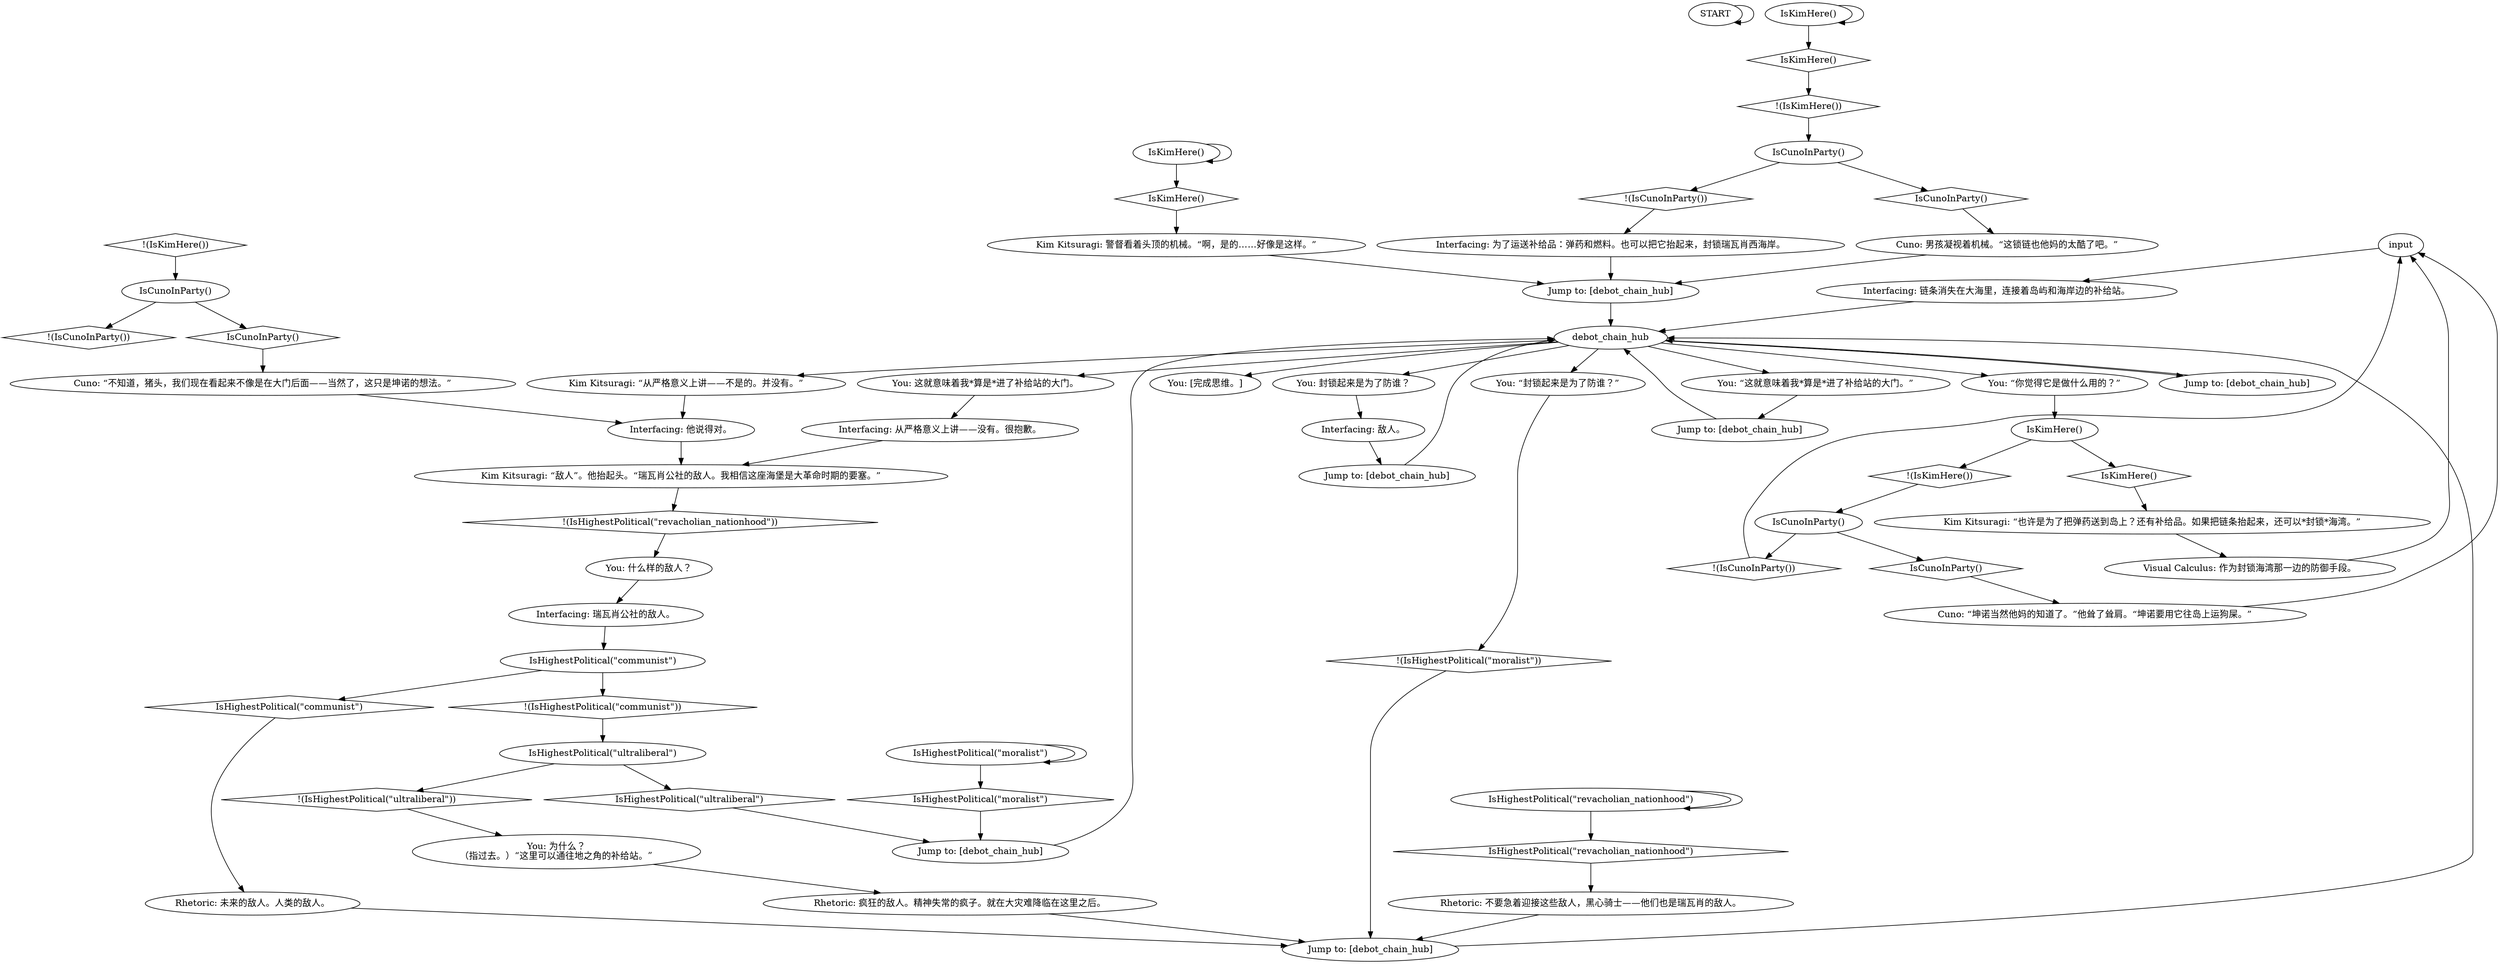 # SEAFORT ORB / chain afterthought
# (afterthought about chain)
# ==================================================
digraph G {
	  0 [label="START"];
	  1 [label="input"];
	  2 [label="Jump to: [debot_chain_hub]"];
	  3 [label="Rhetoric: 疯狂的敌人。精神失常的疯子。就在大灾难降临在这里之后。"];
	  4 [label="IsKimHere()"];
	  5 [label="IsKimHere()", shape=diamond];
	  6 [label="!(IsKimHere())", shape=diamond];
	  7 [label="Kim Kitsuragi: “从严格意义上讲——不是的。并没有。”"];
	  8 [label="You: 什么样的敌人？"];
	  9 [label="IsHighestPolitical(\"moralist\")"];
	  10 [label="IsHighestPolitical(\"moralist\")", shape=diamond];
	  11 [label="!(IsHighestPolitical(\"moralist\"))", shape=diamond];
	  12 [label="Kim Kitsuragi: “敌人”。他抬起头。“瑞瓦肖公社的敌人。我相信这座海堡是大革命时期的要塞。”"];
	  13 [label="Jump to: [debot_chain_hub]"];
	  14 [label="You: 为什么？\n（指过去。）“这里可以通往地之角的补给站。”"];
	  15 [label="IsHighestPolitical(\"revacholian_nationhood\")"];
	  16 [label="IsHighestPolitical(\"revacholian_nationhood\")", shape=diamond];
	  17 [label="!(IsHighestPolitical(\"revacholian_nationhood\"))", shape=diamond];
	  18 [label="Jump to: [debot_chain_hub]"];
	  19 [label="IsKimHere()"];
	  20 [label="IsKimHere()", shape=diamond];
	  21 [label="!(IsKimHere())", shape=diamond];
	  22 [label="Interfacing: 敌人。"];
	  23 [label="IsHighestPolitical(\"communist\")"];
	  24 [label="IsHighestPolitical(\"communist\")", shape=diamond];
	  25 [label="!(IsHighestPolitical(\"communist\"))", shape=diamond];
	  26 [label="Rhetoric: 未来的敌人。人类的敌人。"];
	  27 [label="You: “封锁起来是为了防谁？”"];
	  28 [label="Cuno: “不知道，猪头，我们现在看起来不像是在大门后面——当然了，这只是坤诺的想法。”"];
	  29 [label="debot_chain_hub"];
	  30 [label="Interfacing: 为了运送补给品：弹药和燃料。也可以把它抬起来，封锁瑞瓦肖西海岸。"];
	  31 [label="Kim Kitsuragi: “也许是为了把弹药送到岛上？还有补给品。如果把链条抬起来，还可以*封锁*海湾。”"];
	  32 [label="Interfacing: 瑞瓦肖公社的敌人。"];
	  33 [label="Interfacing: 他说得对。"];
	  34 [label="Interfacing: 从严格意义上讲——没有。很抱歉。"];
	  35 [label="You: [完成思维。]"];
	  36 [label="Jump to: [debot_chain_hub]"];
	  37 [label="Rhetoric: 不要急着迎接这些敌人，黑心骑士——他们也是瑞瓦肖的敌人。"];
	  38 [label="Visual Calculus: 作为封锁海湾那一边的防御手段。"];
	  39 [label="Kim Kitsuragi: 警督看着头顶的机械。“啊，是的……好像是这样。”"];
	  40 [label="You: 这就意味着我*算是*进了补给站的大门。"];
	  41 [label="IsCunoInParty()"];
	  42 [label="IsCunoInParty()", shape=diamond];
	  43 [label="!(IsCunoInParty())", shape=diamond];
	  44 [label="You: 封锁起来是为了防谁？"];
	  45 [label="Cuno: 男孩凝视着机械。“这锁链也他妈的太酷了吧。”"];
	  46 [label="Jump to: [debot_chain_hub]"];
	  47 [label="IsCunoInParty()"];
	  48 [label="IsCunoInParty()", shape=diamond];
	  49 [label="!(IsCunoInParty())", shape=diamond];
	  50 [label="IsKimHere()"];
	  51 [label="IsKimHere()", shape=diamond];
	  52 [label="!(IsKimHere())", shape=diamond];
	  53 [label="Cuno: “坤诺当然他妈的知道了。”他耸了耸肩。“坤诺要用它往岛上运狗屎。”"];
	  54 [label="IsHighestPolitical(\"ultraliberal\")"];
	  55 [label="IsHighestPolitical(\"ultraliberal\")", shape=diamond];
	  56 [label="!(IsHighestPolitical(\"ultraliberal\"))", shape=diamond];
	  57 [label="You: “这就意味着我*算是*进了补给站的大门。”"];
	  58 [label="Interfacing: 链条消失在大海里，连接着岛屿和海岸边的补给站。"];
	  59 [label="You: “你觉得它是做什么用的？”"];
	  60 [label="Jump to: [debot_chain_hub]"];
	  61 [label="IsCunoInParty()"];
	  62 [label="IsCunoInParty()", shape=diamond];
	  63 [label="!(IsCunoInParty())", shape=diamond];
	  0 -> 0
	  1 -> 58
	  2 -> 29
	  3 -> 60
	  4 -> 4
	  4 -> 5
	  5 -> 39
	  6 -> 41
	  7 -> 33
	  8 -> 32
	  9 -> 9
	  9 -> 10
	  10 -> 2
	  11 -> 60
	  12 -> 17
	  13 -> 29
	  14 -> 3
	  15 -> 16
	  15 -> 15
	  16 -> 37
	  17 -> 8
	  18 -> 29
	  19 -> 19
	  19 -> 20
	  20 -> 6
	  21 -> 47
	  22 -> 46
	  23 -> 24
	  23 -> 25
	  24 -> 26
	  25 -> 54
	  26 -> 60
	  27 -> 11
	  28 -> 33
	  29 -> 35
	  29 -> 7
	  29 -> 40
	  29 -> 59
	  29 -> 44
	  29 -> 13
	  29 -> 57
	  29 -> 27
	  30 -> 36
	  31 -> 38
	  32 -> 23
	  33 -> 12
	  34 -> 12
	  36 -> 29
	  37 -> 60
	  38 -> 1
	  39 -> 36
	  40 -> 34
	  41 -> 42
	  41 -> 43
	  42 -> 45
	  43 -> 30
	  44 -> 22
	  45 -> 36
	  46 -> 29
	  47 -> 48
	  47 -> 49
	  48 -> 28
	  50 -> 51
	  50 -> 52
	  51 -> 31
	  52 -> 61
	  53 -> 1
	  54 -> 56
	  54 -> 55
	  55 -> 2
	  56 -> 14
	  57 -> 18
	  58 -> 29
	  59 -> 50
	  60 -> 29
	  61 -> 62
	  61 -> 63
	  62 -> 53
	  63 -> 1
}

